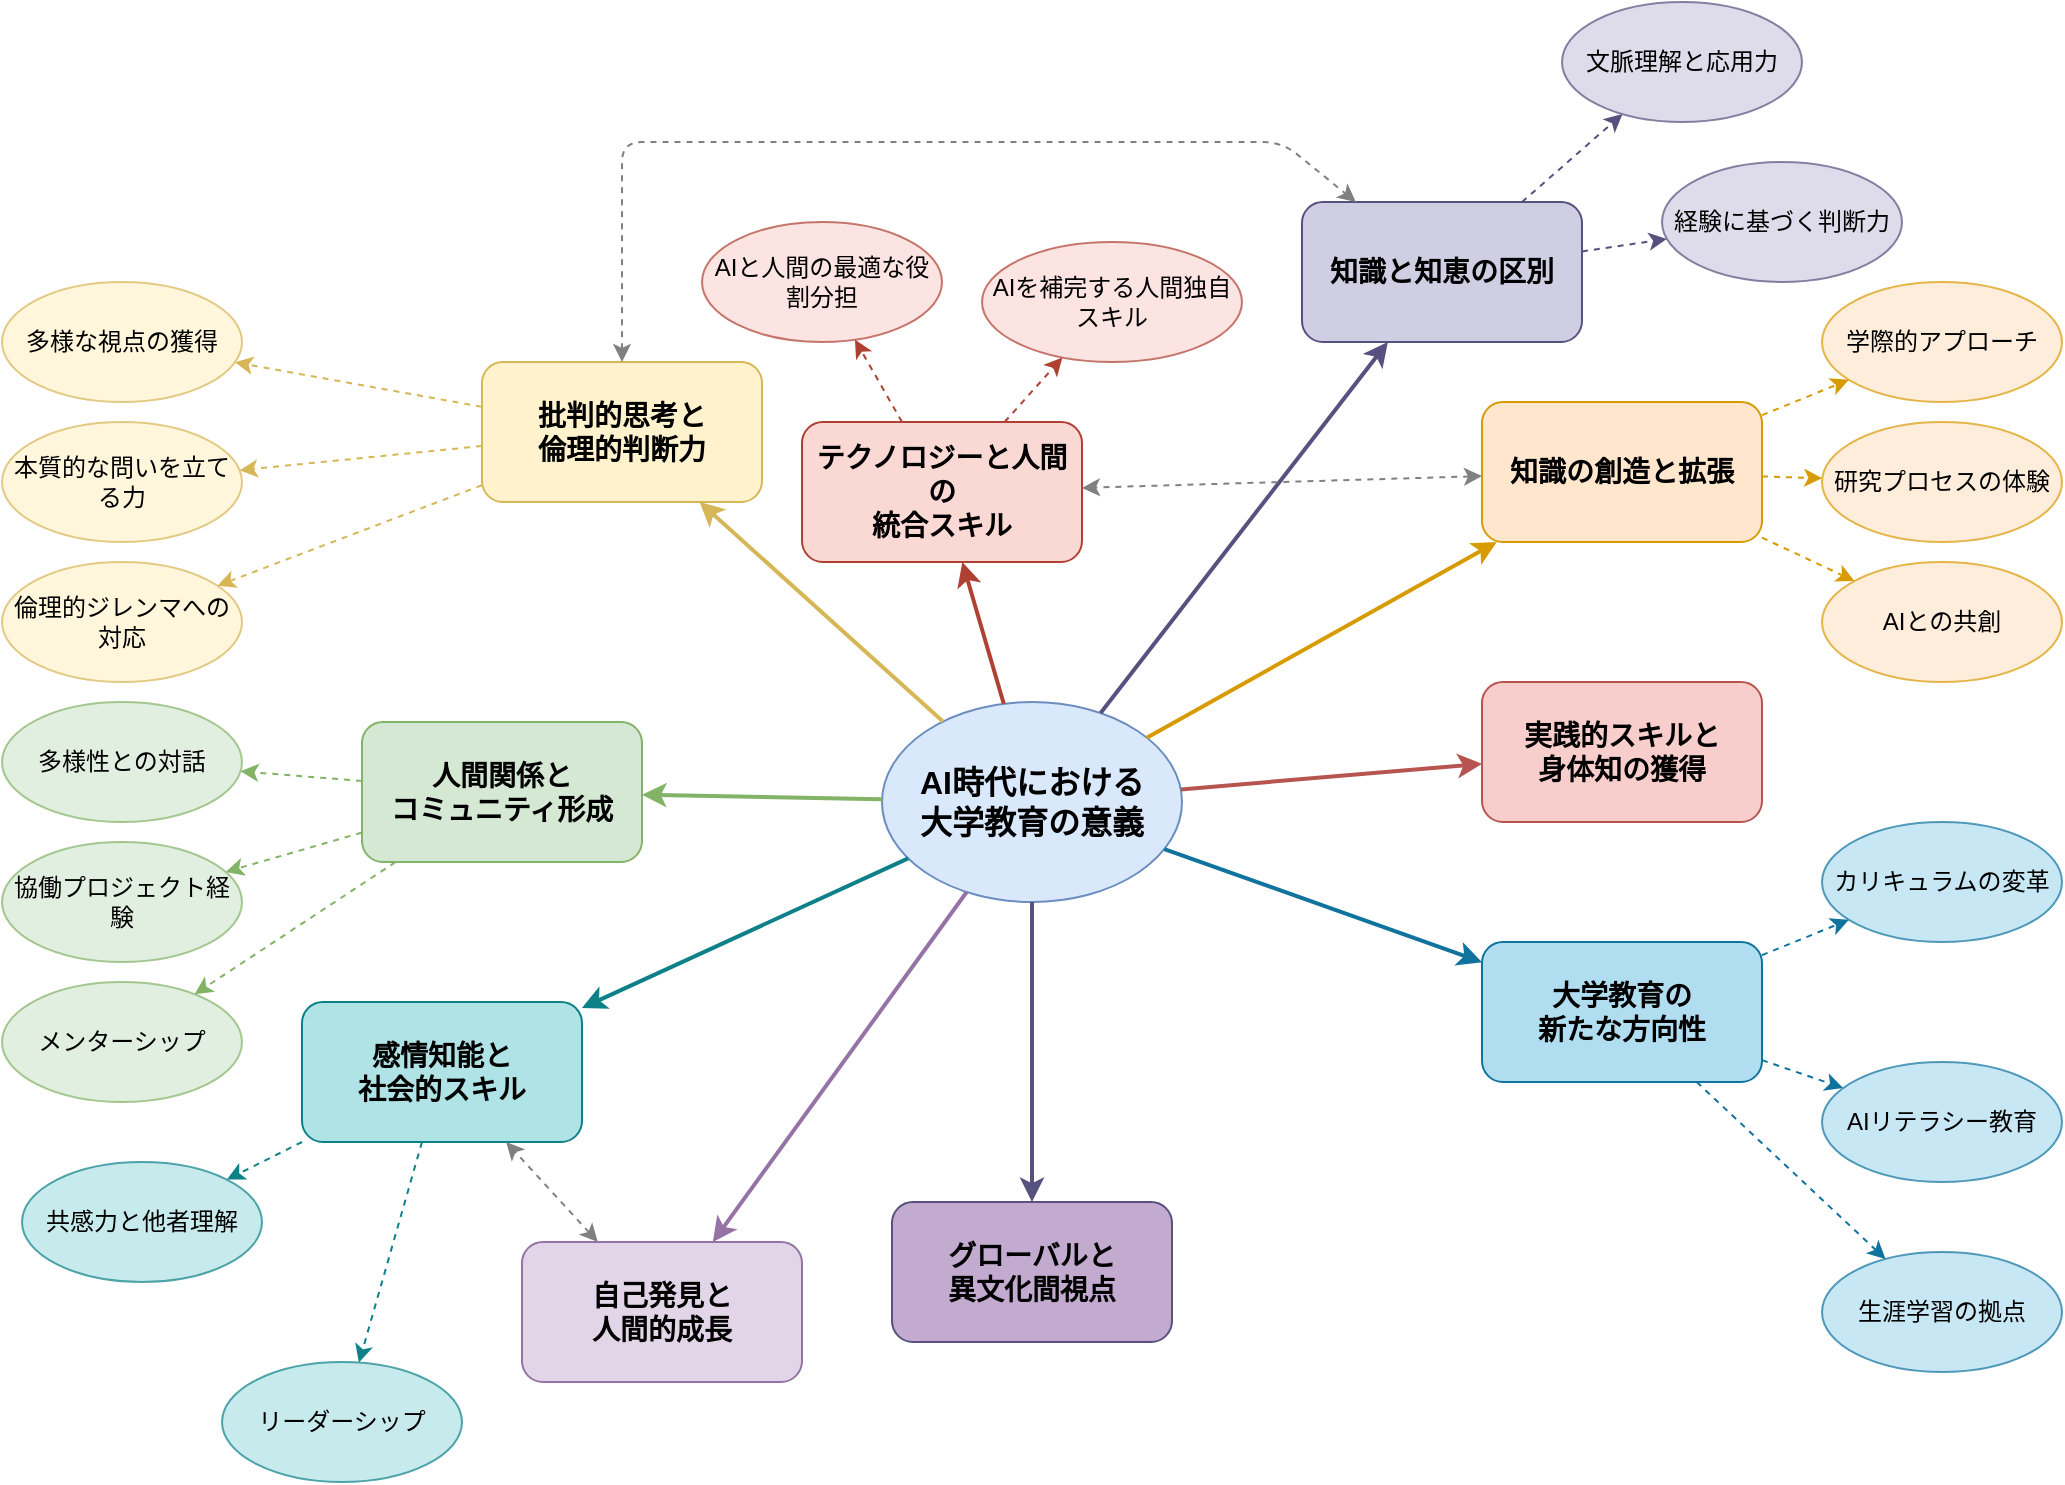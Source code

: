 <mxfile>
    <diagram id="5zGhO8QUqXMcEc6djQDB" name="AI時代における大学教育の意義">
        <mxGraphModel dx="1053" dy="2141" grid="1" gridSize="10" guides="1" tooltips="1" connect="1" arrows="1" fold="1" page="1" pageScale="1" pageWidth="827" pageHeight="1169" math="0" shadow="0">
            <root>
                <mxCell id="0"/>
                <mxCell id="1" parent="0"/>
                <mxCell id="2" value="&lt;b&gt;AI時代における&lt;br&gt;大学教育の意義&lt;/b&gt;" style="ellipse;whiteSpace=wrap;html=1;fillColor=#dae8fc;strokeColor=#6c8ebf;fontSize=16;" vertex="1" parent="1">
                    <mxGeometry x="510" y="320" width="150" height="100" as="geometry"/>
                </mxCell>
                <mxCell id="3" value="&lt;b&gt;批判的思考と&lt;br&gt;倫理的判断力&lt;/b&gt;" style="rounded=1;whiteSpace=wrap;html=1;fillColor=#fff2cc;strokeColor=#d6b656;fontSize=14;" vertex="1" parent="1">
                    <mxGeometry x="310" y="150" width="140" height="70" as="geometry"/>
                </mxCell>
                <mxCell id="4" value="&lt;b&gt;人間関係と&lt;br&gt;コミュニティ形成&lt;/b&gt;" style="rounded=1;whiteSpace=wrap;html=1;fillColor=#d5e8d4;strokeColor=#82b366;fontSize=14;" vertex="1" parent="1">
                    <mxGeometry x="250" y="330" width="140" height="70" as="geometry"/>
                </mxCell>
                <mxCell id="5" value="&lt;b&gt;自己発見と&lt;br&gt;人間的成長&lt;/b&gt;" style="rounded=1;whiteSpace=wrap;html=1;fillColor=#e1d5e7;strokeColor=#9673a6;fontSize=14;" vertex="1" parent="1">
                    <mxGeometry x="330" y="590" width="140" height="70" as="geometry"/>
                </mxCell>
                <mxCell id="6" value="&lt;b&gt;知識の創造と拡張&lt;/b&gt;" style="rounded=1;whiteSpace=wrap;html=1;fillColor=#ffe6cc;strokeColor=#d79b00;fontSize=14;" vertex="1" parent="1">
                    <mxGeometry x="810" y="170" width="140" height="70" as="geometry"/>
                </mxCell>
                <mxCell id="7" value="&lt;b&gt;実践的スキルと&lt;br&gt;身体知の獲得&lt;/b&gt;" style="rounded=1;whiteSpace=wrap;html=1;fillColor=#f8cecc;strokeColor=#b85450;fontSize=14;" vertex="1" parent="1">
                    <mxGeometry x="810" y="310" width="140" height="70" as="geometry"/>
                </mxCell>
                <mxCell id="8" value="&lt;b&gt;大学教育の&lt;br&gt;新たな方向性&lt;/b&gt;" style="rounded=1;whiteSpace=wrap;html=1;fillColor=#b1ddf0;strokeColor=#10739e;fontSize=14;" vertex="1" parent="1">
                    <mxGeometry x="810" y="440" width="140" height="70" as="geometry"/>
                </mxCell>
                <mxCell id="9" value="&lt;b&gt;テクノロジーと人間の&lt;br&gt;統合スキル&lt;/b&gt;" style="rounded=1;whiteSpace=wrap;html=1;fillColor=#fad9d5;strokeColor=#ae4132;fontSize=14;" vertex="1" parent="1">
                    <mxGeometry x="470" y="180" width="140" height="70" as="geometry"/>
                </mxCell>
                <mxCell id="10" value="&lt;b&gt;グローバルと&lt;br&gt;異文化間視点&lt;/b&gt;" style="rounded=1;whiteSpace=wrap;html=1;fillColor=#c3abd0;strokeColor=#56517e;fontSize=14;" vertex="1" parent="1">
                    <mxGeometry x="515" y="570" width="140" height="70" as="geometry"/>
                </mxCell>
                <mxCell id="11" value="&lt;b&gt;感情知能と&lt;br&gt;社会的スキル&lt;/b&gt;" style="rounded=1;whiteSpace=wrap;html=1;fillColor=#b0e3e6;strokeColor=#0e8088;fontSize=14;" vertex="1" parent="1">
                    <mxGeometry x="220" y="470" width="140" height="70" as="geometry"/>
                </mxCell>
                <mxCell id="12" value="&lt;b&gt;知識と知恵の区別&lt;/b&gt;" style="rounded=1;whiteSpace=wrap;html=1;fillColor=#d0cee2;strokeColor=#56517e;fontSize=14;" vertex="1" parent="1">
                    <mxGeometry x="720" y="70" width="140" height="70" as="geometry"/>
                </mxCell>
                <mxCell id="13" style="endArrow=classic;html=1;strokeWidth=2;strokeColor=#d6b656;" edge="1" parent="1" source="2" target="3">
                    <mxGeometry width="50" height="50" relative="1" as="geometry">
                        <mxPoint x="510" y="350" as="sourcePoint"/>
                        <mxPoint x="560" y="300" as="targetPoint"/>
                    </mxGeometry>
                </mxCell>
                <mxCell id="14" style="endArrow=classic;html=1;strokeWidth=2;strokeColor=#82b366;" edge="1" parent="1" source="2" target="4">
                    <mxGeometry width="50" height="50" relative="1" as="geometry">
                        <mxPoint x="520" y="360" as="sourcePoint"/>
                        <mxPoint x="570" y="310" as="targetPoint"/>
                    </mxGeometry>
                </mxCell>
                <mxCell id="15" style="endArrow=classic;html=1;strokeWidth=2;strokeColor=#9673a6;" edge="1" parent="1" source="2" target="5">
                    <mxGeometry width="50" height="50" relative="1" as="geometry">
                        <mxPoint x="530" y="370" as="sourcePoint"/>
                        <mxPoint x="580" y="320" as="targetPoint"/>
                    </mxGeometry>
                </mxCell>
                <mxCell id="16" style="endArrow=classic;html=1;strokeWidth=2;strokeColor=#d79b00;" edge="1" parent="1" source="2" target="6">
                    <mxGeometry width="50" height="50" relative="1" as="geometry">
                        <mxPoint x="540" y="380" as="sourcePoint"/>
                        <mxPoint x="590" y="330" as="targetPoint"/>
                    </mxGeometry>
                </mxCell>
                <mxCell id="17" style="endArrow=classic;html=1;strokeWidth=2;strokeColor=#b85450;" edge="1" parent="1" source="2" target="7">
                    <mxGeometry width="50" height="50" relative="1" as="geometry">
                        <mxPoint x="550" y="390" as="sourcePoint"/>
                        <mxPoint x="600" y="340" as="targetPoint"/>
                    </mxGeometry>
                </mxCell>
                <mxCell id="18" style="endArrow=classic;html=1;strokeWidth=2;strokeColor=#10739e;" edge="1" parent="1" source="2" target="8">
                    <mxGeometry width="50" height="50" relative="1" as="geometry">
                        <mxPoint x="560" y="400" as="sourcePoint"/>
                        <mxPoint x="610" y="350" as="targetPoint"/>
                    </mxGeometry>
                </mxCell>
                <mxCell id="19" style="endArrow=classic;html=1;strokeWidth=2;strokeColor=#ae4132;" edge="1" parent="1" source="2" target="9">
                    <mxGeometry width="50" height="50" relative="1" as="geometry">
                        <mxPoint x="570" y="410" as="sourcePoint"/>
                        <mxPoint x="620" y="360" as="targetPoint"/>
                    </mxGeometry>
                </mxCell>
                <mxCell id="20" style="endArrow=classic;html=1;strokeWidth=2;strokeColor=#56517e;" edge="1" parent="1" source="2" target="10">
                    <mxGeometry width="50" height="50" relative="1" as="geometry">
                        <mxPoint x="580" y="420" as="sourcePoint"/>
                        <mxPoint x="630" y="370" as="targetPoint"/>
                    </mxGeometry>
                </mxCell>
                <mxCell id="21" style="endArrow=classic;html=1;strokeWidth=2;strokeColor=#0e8088;" edge="1" parent="1" source="2" target="11">
                    <mxGeometry width="50" height="50" relative="1" as="geometry">
                        <mxPoint x="590" y="430" as="sourcePoint"/>
                        <mxPoint x="640" y="380" as="targetPoint"/>
                    </mxGeometry>
                </mxCell>
                <mxCell id="22" style="endArrow=classic;html=1;strokeWidth=2;strokeColor=#56517e;" edge="1" parent="1" source="2" target="12">
                    <mxGeometry width="50" height="50" relative="1" as="geometry">
                        <mxPoint x="600" y="440" as="sourcePoint"/>
                        <mxPoint x="650" y="390" as="targetPoint"/>
                    </mxGeometry>
                </mxCell>
                <mxCell id="23" value="多様な視点の獲得" style="ellipse;whiteSpace=wrap;html=1;fillColor=#fff2cc;strokeColor=#d6b656;fontSize=12;opacity=70;" vertex="1" parent="1">
                    <mxGeometry x="70" y="110" width="120" height="60" as="geometry"/>
                </mxCell>
                <mxCell id="24" value="本質的な問いを立てる力" style="ellipse;whiteSpace=wrap;html=1;fillColor=#fff2cc;strokeColor=#d6b656;fontSize=12;opacity=70;" vertex="1" parent="1">
                    <mxGeometry x="70" y="180" width="120" height="60" as="geometry"/>
                </mxCell>
                <mxCell id="25" value="倫理的ジレンマへの対応" style="ellipse;whiteSpace=wrap;html=1;fillColor=#fff2cc;strokeColor=#d6b656;fontSize=12;opacity=70;" vertex="1" parent="1">
                    <mxGeometry x="70" y="250" width="120" height="60" as="geometry"/>
                </mxCell>
                <mxCell id="26" style="endArrow=classic;html=1;dashed=1;strokeColor=#d6b656;" edge="1" parent="1" source="3" target="23">
                    <mxGeometry width="50" height="50" relative="1" as="geometry">
                        <mxPoint x="610" y="450" as="sourcePoint"/>
                        <mxPoint x="660" y="400" as="targetPoint"/>
                    </mxGeometry>
                </mxCell>
                <mxCell id="27" style="endArrow=classic;html=1;dashed=1;strokeColor=#d6b656;" edge="1" parent="1" source="3" target="24">
                    <mxGeometry width="50" height="50" relative="1" as="geometry">
                        <mxPoint x="620" y="460" as="sourcePoint"/>
                        <mxPoint x="670" y="410" as="targetPoint"/>
                    </mxGeometry>
                </mxCell>
                <mxCell id="28" style="endArrow=classic;html=1;dashed=1;strokeColor=#d6b656;" edge="1" parent="1" source="3" target="25">
                    <mxGeometry width="50" height="50" relative="1" as="geometry">
                        <mxPoint x="630" y="470" as="sourcePoint"/>
                        <mxPoint x="680" y="420" as="targetPoint"/>
                    </mxGeometry>
                </mxCell>
                <mxCell id="29" value="多様性との対話" style="ellipse;whiteSpace=wrap;html=1;fillColor=#d5e8d4;strokeColor=#82b366;fontSize=12;opacity=70;" vertex="1" parent="1">
                    <mxGeometry x="70" y="320" width="120" height="60" as="geometry"/>
                </mxCell>
                <mxCell id="30" value="協働プロジェクト経験" style="ellipse;whiteSpace=wrap;html=1;fillColor=#d5e8d4;strokeColor=#82b366;fontSize=12;opacity=70;" vertex="1" parent="1">
                    <mxGeometry x="70" y="390" width="120" height="60" as="geometry"/>
                </mxCell>
                <mxCell id="31" value="メンターシップ" style="ellipse;whiteSpace=wrap;html=1;fillColor=#d5e8d4;strokeColor=#82b366;fontSize=12;opacity=70;" vertex="1" parent="1">
                    <mxGeometry x="70" y="460" width="120" height="60" as="geometry"/>
                </mxCell>
                <mxCell id="32" style="endArrow=classic;html=1;dashed=1;strokeColor=#82b366;" edge="1" parent="1" source="4" target="29">
                    <mxGeometry width="50" height="50" relative="1" as="geometry">
                        <mxPoint x="640" y="480" as="sourcePoint"/>
                        <mxPoint x="690" y="430" as="targetPoint"/>
                    </mxGeometry>
                </mxCell>
                <mxCell id="33" style="endArrow=classic;html=1;dashed=1;strokeColor=#82b366;" edge="1" parent="1" source="4" target="30">
                    <mxGeometry width="50" height="50" relative="1" as="geometry">
                        <mxPoint x="650" y="490" as="sourcePoint"/>
                        <mxPoint x="700" y="440" as="targetPoint"/>
                    </mxGeometry>
                </mxCell>
                <mxCell id="34" style="endArrow=classic;html=1;dashed=1;strokeColor=#82b366;" edge="1" parent="1" source="4" target="31">
                    <mxGeometry width="50" height="50" relative="1" as="geometry">
                        <mxPoint x="660" y="500" as="sourcePoint"/>
                        <mxPoint x="710" y="450" as="targetPoint"/>
                    </mxGeometry>
                </mxCell>
                <mxCell id="35" value="AIと人間の最適な役割分担" style="ellipse;whiteSpace=wrap;html=1;fillColor=#fad9d5;strokeColor=#ae4132;fontSize=12;opacity=70;" vertex="1" parent="1">
                    <mxGeometry x="420" y="80" width="120" height="60" as="geometry"/>
                </mxCell>
                <mxCell id="36" value="AIを補完する人間独自スキル" style="ellipse;whiteSpace=wrap;html=1;fillColor=#fad9d5;strokeColor=#ae4132;fontSize=12;opacity=70;" vertex="1" parent="1">
                    <mxGeometry x="560" y="90" width="130" height="60" as="geometry"/>
                </mxCell>
                <mxCell id="37" style="endArrow=classic;html=1;dashed=1;strokeColor=#ae4132;" edge="1" parent="1" source="9" target="35">
                    <mxGeometry width="50" height="50" relative="1" as="geometry">
                        <mxPoint x="670" y="510" as="sourcePoint"/>
                        <mxPoint x="720" y="460" as="targetPoint"/>
                    </mxGeometry>
                </mxCell>
                <mxCell id="38" style="endArrow=classic;html=1;dashed=1;strokeColor=#ae4132;" edge="1" parent="1" source="9" target="36">
                    <mxGeometry width="50" height="50" relative="1" as="geometry">
                        <mxPoint x="680" y="520" as="sourcePoint"/>
                        <mxPoint x="730" y="470" as="targetPoint"/>
                    </mxGeometry>
                </mxCell>
                <mxCell id="39" value="学際的アプローチ" style="ellipse;whiteSpace=wrap;html=1;fillColor=#ffe6cc;strokeColor=#d79b00;fontSize=12;opacity=70;" vertex="1" parent="1">
                    <mxGeometry x="980" y="110" width="120" height="60" as="geometry"/>
                </mxCell>
                <mxCell id="40" value="研究プロセスの体験" style="ellipse;whiteSpace=wrap;html=1;fillColor=#ffe6cc;strokeColor=#d79b00;fontSize=12;opacity=70;" vertex="1" parent="1">
                    <mxGeometry x="980" y="180" width="120" height="60" as="geometry"/>
                </mxCell>
                <mxCell id="41" value="AIとの共創" style="ellipse;whiteSpace=wrap;html=1;fillColor=#ffe6cc;strokeColor=#d79b00;fontSize=12;opacity=70;" vertex="1" parent="1">
                    <mxGeometry x="980" y="250" width="120" height="60" as="geometry"/>
                </mxCell>
                <mxCell id="42" style="endArrow=classic;html=1;dashed=1;strokeColor=#d79b00;" edge="1" parent="1" source="6" target="39">
                    <mxGeometry width="50" height="50" relative="1" as="geometry">
                        <mxPoint x="690" y="530" as="sourcePoint"/>
                        <mxPoint x="740" y="480" as="targetPoint"/>
                    </mxGeometry>
                </mxCell>
                <mxCell id="43" style="endArrow=classic;html=1;dashed=1;strokeColor=#d79b00;" edge="1" parent="1" source="6" target="40">
                    <mxGeometry width="50" height="50" relative="1" as="geometry">
                        <mxPoint x="700" y="540" as="sourcePoint"/>
                        <mxPoint x="750" y="490" as="targetPoint"/>
                    </mxGeometry>
                </mxCell>
                <mxCell id="44" style="endArrow=classic;html=1;dashed=1;strokeColor=#d79b00;" edge="1" parent="1" source="6" target="41">
                    <mxGeometry width="50" height="50" relative="1" as="geometry">
                        <mxPoint x="710" y="550" as="sourcePoint"/>
                        <mxPoint x="760" y="500" as="targetPoint"/>
                    </mxGeometry>
                </mxCell>
                <mxCell id="45" value="共感力と他者理解" style="ellipse;whiteSpace=wrap;html=1;fillColor=#b0e3e6;strokeColor=#0e8088;fontSize=12;opacity=70;" vertex="1" parent="1">
                    <mxGeometry x="80" y="550" width="120" height="60" as="geometry"/>
                </mxCell>
                <mxCell id="46" value="リーダーシップ" style="ellipse;whiteSpace=wrap;html=1;fillColor=#b0e3e6;strokeColor=#0e8088;fontSize=12;opacity=70;" vertex="1" parent="1">
                    <mxGeometry x="180" y="650" width="120" height="60" as="geometry"/>
                </mxCell>
                <mxCell id="47" style="endArrow=classic;html=1;dashed=1;strokeColor=#0e8088;" edge="1" parent="1" source="11" target="45">
                    <mxGeometry width="50" height="50" relative="1" as="geometry">
                        <mxPoint x="720" y="560" as="sourcePoint"/>
                        <mxPoint x="770" y="510" as="targetPoint"/>
                    </mxGeometry>
                </mxCell>
                <mxCell id="48" style="endArrow=classic;html=1;dashed=1;strokeColor=#0e8088;" edge="1" parent="1" source="11" target="46">
                    <mxGeometry width="50" height="50" relative="1" as="geometry">
                        <mxPoint x="730" y="570" as="sourcePoint"/>
                        <mxPoint x="780" y="520" as="targetPoint"/>
                    </mxGeometry>
                </mxCell>
                <mxCell id="49" value="カリキュラムの変革" style="ellipse;whiteSpace=wrap;html=1;fillColor=#b1ddf0;strokeColor=#10739e;fontSize=12;opacity=70;" vertex="1" parent="1">
                    <mxGeometry x="980" y="380" width="120" height="60" as="geometry"/>
                </mxCell>
                <mxCell id="50" value="AIリテラシー教育" style="ellipse;whiteSpace=wrap;html=1;fillColor=#b1ddf0;strokeColor=#10739e;fontSize=12;opacity=70;" vertex="1" parent="1">
                    <mxGeometry x="980" y="500" width="120" height="60" as="geometry"/>
                </mxCell>
                <mxCell id="51" value="生涯学習の拠点" style="ellipse;whiteSpace=wrap;html=1;fillColor=#b1ddf0;strokeColor=#10739e;fontSize=12;opacity=70;" vertex="1" parent="1">
                    <mxGeometry x="980" y="595" width="120" height="60" as="geometry"/>
                </mxCell>
                <mxCell id="52" style="endArrow=classic;html=1;dashed=1;strokeColor=#10739e;" edge="1" parent="1" source="8" target="49">
                    <mxGeometry width="50" height="50" relative="1" as="geometry">
                        <mxPoint x="740" y="580" as="sourcePoint"/>
                        <mxPoint x="790" y="530" as="targetPoint"/>
                    </mxGeometry>
                </mxCell>
                <mxCell id="53" style="endArrow=classic;html=1;dashed=1;strokeColor=#10739e;" edge="1" parent="1" source="8" target="50">
                    <mxGeometry width="50" height="50" relative="1" as="geometry">
                        <mxPoint x="750" y="590" as="sourcePoint"/>
                        <mxPoint x="800" y="540" as="targetPoint"/>
                    </mxGeometry>
                </mxCell>
                <mxCell id="54" style="endArrow=classic;html=1;dashed=1;strokeColor=#10739e;" edge="1" parent="1" source="8" target="51">
                    <mxGeometry width="50" height="50" relative="1" as="geometry">
                        <mxPoint x="760" y="600" as="sourcePoint"/>
                        <mxPoint x="810" y="550" as="targetPoint"/>
                    </mxGeometry>
                </mxCell>
                <mxCell id="55" value="経験に基づく判断力" style="ellipse;whiteSpace=wrap;html=1;fillColor=#d0cee2;strokeColor=#56517e;fontSize=12;opacity=70;" vertex="1" parent="1">
                    <mxGeometry x="900" y="50" width="120" height="60" as="geometry"/>
                </mxCell>
                <mxCell id="56" value="文脈理解と応用力" style="ellipse;whiteSpace=wrap;html=1;fillColor=#d0cee2;strokeColor=#56517e;fontSize=12;opacity=70;" vertex="1" parent="1">
                    <mxGeometry x="850" y="-30" width="120" height="60" as="geometry"/>
                </mxCell>
                <mxCell id="57" style="endArrow=classic;html=1;dashed=1;strokeColor=#56517e;" edge="1" parent="1" source="12" target="55">
                    <mxGeometry width="50" height="50" relative="1" as="geometry">
                        <mxPoint x="770" y="610" as="sourcePoint"/>
                        <mxPoint x="820" y="560" as="targetPoint"/>
                    </mxGeometry>
                </mxCell>
                <mxCell id="58" style="endArrow=classic;html=1;dashed=1;strokeColor=#56517e;" edge="1" parent="1" source="12" target="56">
                    <mxGeometry width="50" height="50" relative="1" as="geometry">
                        <mxPoint x="780" y="620" as="sourcePoint"/>
                        <mxPoint x="830" y="570" as="targetPoint"/>
                    </mxGeometry>
                </mxCell>
                <mxCell id="59" style="endArrow=classic;startArrow=classic;html=1;dashed=1;strokeColor=#808080;" edge="1" parent="1" source="6" target="9">
                    <mxGeometry width="50" height="50" relative="1" as="geometry">
                        <mxPoint x="790" y="630" as="sourcePoint"/>
                        <mxPoint x="840" y="580" as="targetPoint"/>
                    </mxGeometry>
                </mxCell>
                <mxCell id="60" style="endArrow=classic;startArrow=classic;html=1;dashed=1;strokeColor=#808080;" edge="1" parent="1" source="3" target="12">
                    <mxGeometry width="50" height="50" relative="1" as="geometry">
                        <mxPoint x="800" y="640" as="sourcePoint"/>
                        <mxPoint x="850" y="590" as="targetPoint"/>
                        <Array as="points">
                            <mxPoint x="380" y="40"/>
                            <mxPoint x="710" y="40"/>
                        </Array>
                    </mxGeometry>
                </mxCell>
                <mxCell id="61" style="endArrow=classic;startArrow=classic;html=1;dashed=1;strokeColor=#808080;" edge="1" parent="1" source="5" target="11">
                    <mxGeometry width="50" height="50" relative="1" as="geometry">
                        <mxPoint x="810" y="650" as="sourcePoint"/>
                        <mxPoint x="860" y="600" as="targetPoint"/>
                    </mxGeometry>
                </mxCell>
            </root>
        </mxGraphModel>
    </diagram>
</mxfile>
